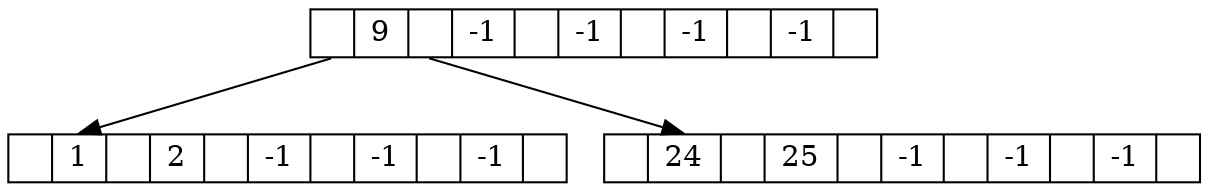digraph g {
splines = false;
node [shape = record,height=.1]; 
node0[label = "<f01> | <f1>9| <f12> |<f2>-1| <f23> |<f3>-1| <f34> |<f4>-1| <f45> |<f5>-1| <f50>"]; 
"node0":f01 -> "node1":f1; 
node1[label = "<f01> | <f1>1| <f12> |<f2>2| <f23> |<f3>-1| <f34> |<f4>-1| <f45> |<f5>-1| <f50>"]; 
"node0":f12 -> "node2":f1; 
node2[label = "<f01> | <f1>24| <f12> |<f2>25| <f23> |<f3>-1| <f34> |<f4>-1| <f45> |<f5>-1| <f50>"]; 
}